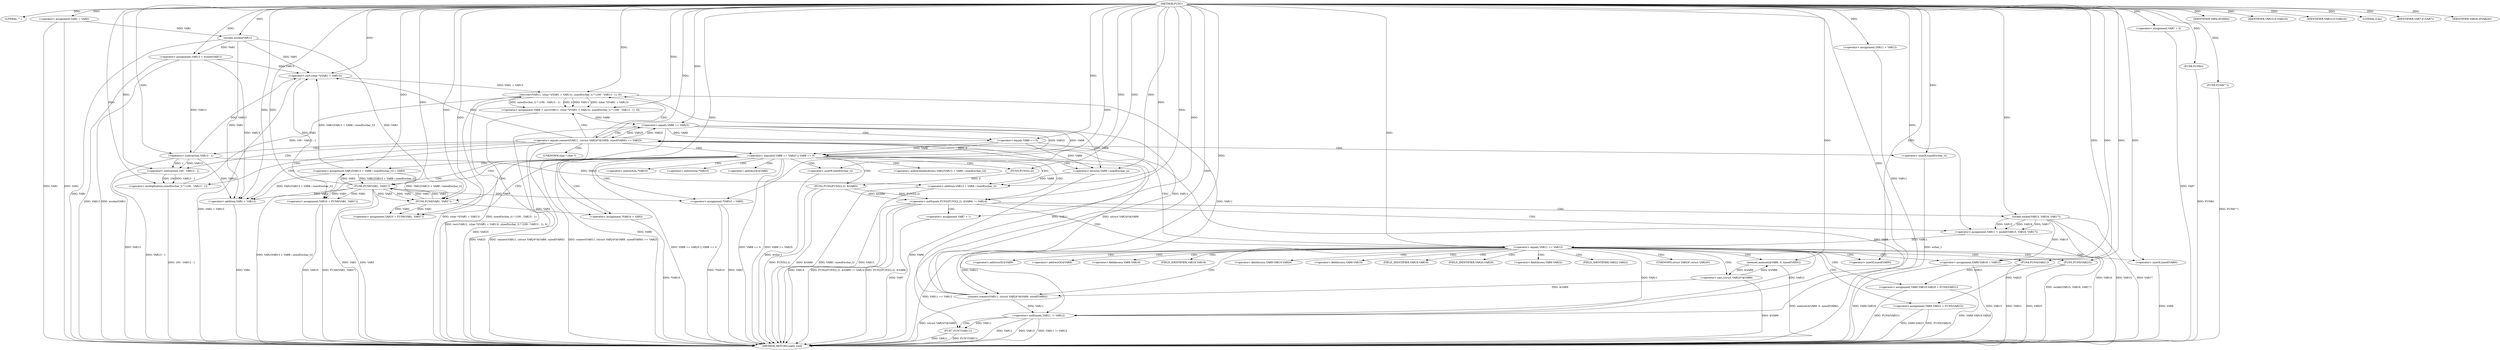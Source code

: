 digraph FUN1 {  
"1000100" [label = "(METHOD,FUN1)" ]
"1000275" [label = "(METHOD_RETURN,static void)" ]
"1000103" [label = "(LITERAL,\"\",)" ]
"1000104" [label = "(<operator>.assignment,VAR1 = VAR2)" ]
"1000108" [label = "(IDENTIFIER,VAR4,if(VAR4))" ]
"1000113" [label = "(<operator>.assignment,VAR7 = 0)" ]
"1000120" [label = "(<operator>.assignment,VAR11 = VAR12)" ]
"1000124" [label = "(<operator>.assignment,VAR13 = wcslen(VAR1))" ]
"1000126" [label = "(wcslen,wcslen(VAR1))" ]
"1000131" [label = "(<operator>.notEquals,FUN2(FUN3(2,2), &VAR6) != VAR14)" ]
"1000132" [label = "(FUN2,FUN2(FUN3(2,2), &VAR6))" ]
"1000133" [label = "(FUN3,FUN3(2,2))" ]
"1000141" [label = "(<operator>.assignment,VAR7 = 1)" ]
"1000144" [label = "(<operator>.assignment,VAR11 = socket(VAR15, VAR16, VAR17))" ]
"1000146" [label = "(socket,socket(VAR15, VAR16, VAR17))" ]
"1000151" [label = "(<operator>.equals,VAR11 == VAR12)" ]
"1000156" [label = "(memset,memset(&VAR9, 0, sizeof(VAR9)))" ]
"1000160" [label = "(<operator>.sizeOf,sizeof(VAR9))" ]
"1000162" [label = "(<operator>.assignment,VAR9.VAR18 = VAR15)" ]
"1000167" [label = "(<operator>.assignment,VAR9.VAR19.VAR20 = FUN4(VAR21))" ]
"1000173" [label = "(FUN4,FUN4(VAR21))" ]
"1000175" [label = "(<operator>.assignment,VAR9.VAR22 = FUN5(VAR23))" ]
"1000179" [label = "(FUN5,FUN5(VAR23))" ]
"1000182" [label = "(<operator>.equals,connect(VAR11, (struct VAR24*)&VAR9, sizeof(VAR9)) == VAR25)" ]
"1000183" [label = "(connect,connect(VAR11, (struct VAR24*)&VAR9, sizeof(VAR9)))" ]
"1000185" [label = "(<operator>.cast,(struct VAR24*)&VAR9)" ]
"1000189" [label = "(<operator>.sizeOf,sizeof(VAR9))" ]
"1000194" [label = "(<operator>.assignment,VAR8 = recv(VAR11, (char *)(VAR1 + VAR13), sizeof(wchar_t) * (100 - VAR13 - 1), 0))" ]
"1000196" [label = "(recv,recv(VAR11, (char *)(VAR1 + VAR13), sizeof(wchar_t) * (100 - VAR13 - 1), 0))" ]
"1000198" [label = "(<operator>.cast,(char *)(VAR1 + VAR13))" ]
"1000200" [label = "(<operator>.addition,VAR1 + VAR13)" ]
"1000203" [label = "(<operator>.multiplication,sizeof(wchar_t) * (100 - VAR13 - 1))" ]
"1000204" [label = "(<operator>.sizeOf,sizeof(wchar_t))" ]
"1000206" [label = "(<operator>.subtraction,100 - VAR13 - 1)" ]
"1000208" [label = "(<operator>.subtraction,VAR13 - 1)" ]
"1000213" [label = "(<operator>.logicalOr,VAR8 == VAR25 || VAR8 == 0)" ]
"1000214" [label = "(<operator>.equals,VAR8 == VAR25)" ]
"1000217" [label = "(<operator>.equals,VAR8 == 0)" ]
"1000222" [label = "(<operator>.assignment,VAR1[VAR13 + VAR8 / sizeof(wchar_t)] = VAR3)" ]
"1000225" [label = "(<operator>.addition,VAR13 + VAR8 / sizeof(wchar_t))" ]
"1000227" [label = "(<operator>.division,VAR8 / sizeof(wchar_t))" ]
"1000229" [label = "(<operator>.sizeOf,sizeof(wchar_t))" ]
"1000232" [label = "(<operator>.assignment,VAR10 = FUN6(VAR1, VAR3''))" ]
"1000234" [label = "(FUN6,FUN6(VAR1, VAR3''))" ]
"1000238" [label = "(IDENTIFIER,VAR10,if (VAR10))" ]
"1000240" [label = "(<operator>.assignment,*VAR10 = VAR3)" ]
"1000244" [label = "(<operator>.assignment,VAR10 = FUN6(VAR1, VAR3''))" ]
"1000246" [label = "(FUN6,FUN6(VAR1, VAR3''))" ]
"1000250" [label = "(IDENTIFIER,VAR10,if (VAR10))" ]
"1000252" [label = "(<operator>.assignment,*VAR10 = VAR3)" ]
"1000256" [label = "(LITERAL,0,do)" ]
"1000258" [label = "(<operator>.notEquals,VAR11 != VAR12)" ]
"1000262" [label = "(FUN7,FUN7(VAR11))" ]
"1000265" [label = "(IDENTIFIER,VAR7,if (VAR7))" ]
"1000267" [label = "(FUN8,FUN8())" ]
"1000269" [label = "(IDENTIFIER,VAR26,if(VAR26))" ]
"1000271" [label = "(FUN9,FUN9(\"\"))" ]
"1000136" [label = "(<operator>.addressOf,&VAR6)" ]
"1000157" [label = "(<operator>.addressOf,&VAR9)" ]
"1000163" [label = "(<operator>.fieldAccess,VAR9.VAR18)" ]
"1000165" [label = "(FIELD_IDENTIFIER,VAR18,VAR18)" ]
"1000168" [label = "(<operator>.fieldAccess,VAR9.VAR19.VAR20)" ]
"1000169" [label = "(<operator>.fieldAccess,VAR9.VAR19)" ]
"1000171" [label = "(FIELD_IDENTIFIER,VAR19,VAR19)" ]
"1000172" [label = "(FIELD_IDENTIFIER,VAR20,VAR20)" ]
"1000176" [label = "(<operator>.fieldAccess,VAR9.VAR22)" ]
"1000178" [label = "(FIELD_IDENTIFIER,VAR22,VAR22)" ]
"1000186" [label = "(UNKNOWN,struct VAR24*,struct VAR24*)" ]
"1000187" [label = "(<operator>.addressOf,&VAR9)" ]
"1000199" [label = "(UNKNOWN,char *,char *)" ]
"1000223" [label = "(<operator>.indirectIndexAccess,VAR1[VAR13 + VAR8 / sizeof(wchar_t)])" ]
"1000241" [label = "(<operator>.indirection,*VAR10)" ]
"1000253" [label = "(<operator>.indirection,*VAR10)" ]
  "1000183" -> "1000275"  [ label = "DDG: (struct VAR24*)&VAR9"] 
  "1000151" -> "1000275"  [ label = "DDG: VAR11 == VAR12"] 
  "1000162" -> "1000275"  [ label = "DDG: VAR15"] 
  "1000126" -> "1000275"  [ label = "DDG: VAR1"] 
  "1000132" -> "1000275"  [ label = "DDG: FUN3(2,2)"] 
  "1000262" -> "1000275"  [ label = "DDG: FUN7(VAR11)"] 
  "1000182" -> "1000275"  [ label = "DDG: connect(VAR11, (struct VAR24*)&VAR9, sizeof(VAR9)) == VAR25"] 
  "1000258" -> "1000275"  [ label = "DDG: VAR11"] 
  "1000246" -> "1000275"  [ label = "DDG: VAR3"] 
  "1000167" -> "1000275"  [ label = "DDG: VAR9.VAR19.VAR20"] 
  "1000258" -> "1000275"  [ label = "DDG: VAR12"] 
  "1000124" -> "1000275"  [ label = "DDG: wcslen(VAR1)"] 
  "1000185" -> "1000275"  [ label = "DDG: &VAR9"] 
  "1000141" -> "1000275"  [ label = "DDG: VAR7"] 
  "1000124" -> "1000275"  [ label = "DDG: VAR13"] 
  "1000200" -> "1000275"  [ label = "DDG: VAR1"] 
  "1000225" -> "1000275"  [ label = "DDG: VAR8 / sizeof(wchar_t)"] 
  "1000222" -> "1000275"  [ label = "DDG: VAR1[VAR13 + VAR8 / sizeof(wchar_t)]"] 
  "1000208" -> "1000275"  [ label = "DDG: VAR13"] 
  "1000252" -> "1000275"  [ label = "DDG: *VAR10"] 
  "1000189" -> "1000275"  [ label = "DDG: VAR9"] 
  "1000198" -> "1000275"  [ label = "DDG: VAR1 + VAR13"] 
  "1000214" -> "1000275"  [ label = "DDG: VAR25"] 
  "1000175" -> "1000275"  [ label = "DDG: FUN5(VAR23)"] 
  "1000252" -> "1000275"  [ label = "DDG: VAR3"] 
  "1000104" -> "1000275"  [ label = "DDG: VAR1"] 
  "1000225" -> "1000275"  [ label = "DDG: VAR13"] 
  "1000213" -> "1000275"  [ label = "DDG: VAR8 == 0"] 
  "1000113" -> "1000275"  [ label = "DDG: VAR7"] 
  "1000227" -> "1000275"  [ label = "DDG: VAR8"] 
  "1000213" -> "1000275"  [ label = "DDG: VAR8 == VAR25"] 
  "1000203" -> "1000275"  [ label = "DDG: 100 - VAR13 - 1"] 
  "1000131" -> "1000275"  [ label = "DDG: FUN2(FUN3(2,2), &VAR6)"] 
  "1000267" -> "1000275"  [ label = "DDG: FUN8()"] 
  "1000182" -> "1000275"  [ label = "DDG: VAR25"] 
  "1000262" -> "1000275"  [ label = "DDG: VAR11"] 
  "1000179" -> "1000275"  [ label = "DDG: VAR23"] 
  "1000217" -> "1000275"  [ label = "DDG: VAR8"] 
  "1000196" -> "1000275"  [ label = "DDG: sizeof(wchar_t) * (100 - VAR13 - 1)"] 
  "1000206" -> "1000275"  [ label = "DDG: VAR13 - 1"] 
  "1000146" -> "1000275"  [ label = "DDG: VAR17"] 
  "1000258" -> "1000275"  [ label = "DDG: VAR11 != VAR12"] 
  "1000146" -> "1000275"  [ label = "DDG: VAR16"] 
  "1000175" -> "1000275"  [ label = "DDG: VAR9.VAR22"] 
  "1000213" -> "1000275"  [ label = "DDG: VAR8 == VAR25 || VAR8 == 0"] 
  "1000167" -> "1000275"  [ label = "DDG: FUN4(VAR21)"] 
  "1000229" -> "1000275"  [ label = "DDG: wchar_t"] 
  "1000132" -> "1000275"  [ label = "DDG: &VAR6"] 
  "1000214" -> "1000275"  [ label = "DDG: VAR8"] 
  "1000156" -> "1000275"  [ label = "DDG: memset(&VAR9, 0, sizeof(VAR9))"] 
  "1000131" -> "1000275"  [ label = "DDG: VAR14"] 
  "1000204" -> "1000275"  [ label = "DDG: wchar_t"] 
  "1000244" -> "1000275"  [ label = "DDG: VAR10"] 
  "1000162" -> "1000275"  [ label = "DDG: VAR9.VAR18"] 
  "1000194" -> "1000275"  [ label = "DDG: recv(VAR11, (char *)(VAR1 + VAR13), sizeof(wchar_t) * (100 - VAR13 - 1), 0)"] 
  "1000244" -> "1000275"  [ label = "DDG: FUN6(VAR1, VAR3'')"] 
  "1000144" -> "1000275"  [ label = "DDG: socket(VAR15, VAR16, VAR17)"] 
  "1000240" -> "1000275"  [ label = "DDG: *VAR10"] 
  "1000146" -> "1000275"  [ label = "DDG: VAR15"] 
  "1000271" -> "1000275"  [ label = "DDG: FUN9(\"\")"] 
  "1000182" -> "1000275"  [ label = "DDG: connect(VAR11, (struct VAR24*)&VAR9, sizeof(VAR9))"] 
  "1000173" -> "1000275"  [ label = "DDG: VAR21"] 
  "1000104" -> "1000275"  [ label = "DDG: VAR2"] 
  "1000246" -> "1000275"  [ label = "DDG: VAR1"] 
  "1000131" -> "1000275"  [ label = "DDG: FUN2(FUN3(2,2), &VAR6) != VAR14"] 
  "1000196" -> "1000275"  [ label = "DDG: (char *)(VAR1 + VAR13)"] 
  "1000100" -> "1000103"  [ label = "DDG: "] 
  "1000100" -> "1000104"  [ label = "DDG: "] 
  "1000100" -> "1000108"  [ label = "DDG: "] 
  "1000100" -> "1000113"  [ label = "DDG: "] 
  "1000100" -> "1000120"  [ label = "DDG: "] 
  "1000126" -> "1000124"  [ label = "DDG: VAR1"] 
  "1000100" -> "1000124"  [ label = "DDG: "] 
  "1000104" -> "1000126"  [ label = "DDG: VAR1"] 
  "1000100" -> "1000126"  [ label = "DDG: "] 
  "1000132" -> "1000131"  [ label = "DDG: FUN3(2,2)"] 
  "1000132" -> "1000131"  [ label = "DDG: &VAR6"] 
  "1000133" -> "1000132"  [ label = "DDG: 2"] 
  "1000100" -> "1000133"  [ label = "DDG: "] 
  "1000100" -> "1000131"  [ label = "DDG: "] 
  "1000100" -> "1000141"  [ label = "DDG: "] 
  "1000146" -> "1000144"  [ label = "DDG: VAR15"] 
  "1000146" -> "1000144"  [ label = "DDG: VAR16"] 
  "1000146" -> "1000144"  [ label = "DDG: VAR17"] 
  "1000100" -> "1000144"  [ label = "DDG: "] 
  "1000100" -> "1000146"  [ label = "DDG: "] 
  "1000144" -> "1000151"  [ label = "DDG: VAR11"] 
  "1000100" -> "1000151"  [ label = "DDG: "] 
  "1000185" -> "1000156"  [ label = "DDG: &VAR9"] 
  "1000100" -> "1000156"  [ label = "DDG: "] 
  "1000100" -> "1000160"  [ label = "DDG: "] 
  "1000146" -> "1000162"  [ label = "DDG: VAR15"] 
  "1000100" -> "1000162"  [ label = "DDG: "] 
  "1000173" -> "1000167"  [ label = "DDG: VAR21"] 
  "1000100" -> "1000173"  [ label = "DDG: "] 
  "1000179" -> "1000175"  [ label = "DDG: VAR23"] 
  "1000100" -> "1000179"  [ label = "DDG: "] 
  "1000183" -> "1000182"  [ label = "DDG: VAR11"] 
  "1000183" -> "1000182"  [ label = "DDG: (struct VAR24*)&VAR9"] 
  "1000151" -> "1000183"  [ label = "DDG: VAR11"] 
  "1000100" -> "1000183"  [ label = "DDG: "] 
  "1000185" -> "1000183"  [ label = "DDG: &VAR9"] 
  "1000156" -> "1000185"  [ label = "DDG: &VAR9"] 
  "1000100" -> "1000189"  [ label = "DDG: "] 
  "1000214" -> "1000182"  [ label = "DDG: VAR25"] 
  "1000100" -> "1000182"  [ label = "DDG: "] 
  "1000196" -> "1000194"  [ label = "DDG: VAR11"] 
  "1000196" -> "1000194"  [ label = "DDG: (char *)(VAR1 + VAR13)"] 
  "1000196" -> "1000194"  [ label = "DDG: sizeof(wchar_t) * (100 - VAR13 - 1)"] 
  "1000196" -> "1000194"  [ label = "DDG: 0"] 
  "1000100" -> "1000194"  [ label = "DDG: "] 
  "1000183" -> "1000196"  [ label = "DDG: VAR11"] 
  "1000100" -> "1000196"  [ label = "DDG: "] 
  "1000198" -> "1000196"  [ label = "DDG: VAR1 + VAR13"] 
  "1000222" -> "1000198"  [ label = "DDG: VAR1[VAR13 + VAR8 / sizeof(wchar_t)]"] 
  "1000126" -> "1000198"  [ label = "DDG: VAR1"] 
  "1000246" -> "1000198"  [ label = "DDG: VAR1"] 
  "1000100" -> "1000198"  [ label = "DDG: "] 
  "1000124" -> "1000198"  [ label = "DDG: VAR13"] 
  "1000208" -> "1000198"  [ label = "DDG: VAR13"] 
  "1000222" -> "1000200"  [ label = "DDG: VAR1[VAR13 + VAR8 / sizeof(wchar_t)]"] 
  "1000126" -> "1000200"  [ label = "DDG: VAR1"] 
  "1000246" -> "1000200"  [ label = "DDG: VAR1"] 
  "1000100" -> "1000200"  [ label = "DDG: "] 
  "1000124" -> "1000200"  [ label = "DDG: VAR13"] 
  "1000208" -> "1000200"  [ label = "DDG: VAR13"] 
  "1000203" -> "1000196"  [ label = "DDG: 100 - VAR13 - 1"] 
  "1000100" -> "1000203"  [ label = "DDG: "] 
  "1000100" -> "1000204"  [ label = "DDG: "] 
  "1000206" -> "1000203"  [ label = "DDG: 100"] 
  "1000206" -> "1000203"  [ label = "DDG: VAR13 - 1"] 
  "1000100" -> "1000206"  [ label = "DDG: "] 
  "1000208" -> "1000206"  [ label = "DDG: VAR13"] 
  "1000208" -> "1000206"  [ label = "DDG: 1"] 
  "1000100" -> "1000208"  [ label = "DDG: "] 
  "1000124" -> "1000208"  [ label = "DDG: VAR13"] 
  "1000214" -> "1000213"  [ label = "DDG: VAR8"] 
  "1000214" -> "1000213"  [ label = "DDG: VAR25"] 
  "1000194" -> "1000214"  [ label = "DDG: VAR8"] 
  "1000100" -> "1000214"  [ label = "DDG: "] 
  "1000182" -> "1000214"  [ label = "DDG: VAR25"] 
  "1000217" -> "1000213"  [ label = "DDG: VAR8"] 
  "1000217" -> "1000213"  [ label = "DDG: 0"] 
  "1000214" -> "1000217"  [ label = "DDG: VAR8"] 
  "1000100" -> "1000217"  [ label = "DDG: "] 
  "1000246" -> "1000222"  [ label = "DDG: VAR3"] 
  "1000100" -> "1000222"  [ label = "DDG: "] 
  "1000208" -> "1000225"  [ label = "DDG: VAR13"] 
  "1000100" -> "1000225"  [ label = "DDG: "] 
  "1000227" -> "1000225"  [ label = "DDG: VAR8"] 
  "1000217" -> "1000227"  [ label = "DDG: VAR8"] 
  "1000214" -> "1000227"  [ label = "DDG: VAR8"] 
  "1000100" -> "1000227"  [ label = "DDG: "] 
  "1000100" -> "1000229"  [ label = "DDG: "] 
  "1000234" -> "1000232"  [ label = "DDG: VAR1"] 
  "1000234" -> "1000232"  [ label = "DDG: VAR3"] 
  "1000100" -> "1000232"  [ label = "DDG: "] 
  "1000222" -> "1000234"  [ label = "DDG: VAR1[VAR13 + VAR8 / sizeof(wchar_t)]"] 
  "1000100" -> "1000234"  [ label = "DDG: "] 
  "1000126" -> "1000234"  [ label = "DDG: VAR1"] 
  "1000246" -> "1000234"  [ label = "DDG: VAR1"] 
  "1000246" -> "1000234"  [ label = "DDG: VAR3"] 
  "1000100" -> "1000238"  [ label = "DDG: "] 
  "1000234" -> "1000240"  [ label = "DDG: VAR3"] 
  "1000100" -> "1000240"  [ label = "DDG: "] 
  "1000246" -> "1000244"  [ label = "DDG: VAR1"] 
  "1000246" -> "1000244"  [ label = "DDG: VAR3"] 
  "1000100" -> "1000244"  [ label = "DDG: "] 
  "1000222" -> "1000246"  [ label = "DDG: VAR1[VAR13 + VAR8 / sizeof(wchar_t)]"] 
  "1000234" -> "1000246"  [ label = "DDG: VAR1"] 
  "1000100" -> "1000246"  [ label = "DDG: "] 
  "1000234" -> "1000246"  [ label = "DDG: VAR3"] 
  "1000100" -> "1000250"  [ label = "DDG: "] 
  "1000246" -> "1000252"  [ label = "DDG: VAR3"] 
  "1000100" -> "1000252"  [ label = "DDG: "] 
  "1000100" -> "1000256"  [ label = "DDG: "] 
  "1000120" -> "1000258"  [ label = "DDG: VAR11"] 
  "1000196" -> "1000258"  [ label = "DDG: VAR11"] 
  "1000183" -> "1000258"  [ label = "DDG: VAR11"] 
  "1000151" -> "1000258"  [ label = "DDG: VAR11"] 
  "1000100" -> "1000258"  [ label = "DDG: "] 
  "1000151" -> "1000258"  [ label = "DDG: VAR12"] 
  "1000258" -> "1000262"  [ label = "DDG: VAR11"] 
  "1000100" -> "1000262"  [ label = "DDG: "] 
  "1000100" -> "1000265"  [ label = "DDG: "] 
  "1000100" -> "1000267"  [ label = "DDG: "] 
  "1000100" -> "1000269"  [ label = "DDG: "] 
  "1000100" -> "1000271"  [ label = "DDG: "] 
  "1000131" -> "1000141"  [ label = "CDG: "] 
  "1000131" -> "1000144"  [ label = "CDG: "] 
  "1000131" -> "1000151"  [ label = "CDG: "] 
  "1000131" -> "1000146"  [ label = "CDG: "] 
  "1000151" -> "1000156"  [ label = "CDG: "] 
  "1000151" -> "1000182"  [ label = "CDG: "] 
  "1000151" -> "1000183"  [ label = "CDG: "] 
  "1000151" -> "1000165"  [ label = "CDG: "] 
  "1000151" -> "1000157"  [ label = "CDG: "] 
  "1000151" -> "1000167"  [ label = "CDG: "] 
  "1000151" -> "1000175"  [ label = "CDG: "] 
  "1000151" -> "1000160"  [ label = "CDG: "] 
  "1000151" -> "1000179"  [ label = "CDG: "] 
  "1000151" -> "1000176"  [ label = "CDG: "] 
  "1000151" -> "1000187"  [ label = "CDG: "] 
  "1000151" -> "1000185"  [ label = "CDG: "] 
  "1000151" -> "1000186"  [ label = "CDG: "] 
  "1000151" -> "1000172"  [ label = "CDG: "] 
  "1000151" -> "1000189"  [ label = "CDG: "] 
  "1000151" -> "1000169"  [ label = "CDG: "] 
  "1000151" -> "1000163"  [ label = "CDG: "] 
  "1000151" -> "1000168"  [ label = "CDG: "] 
  "1000151" -> "1000178"  [ label = "CDG: "] 
  "1000151" -> "1000173"  [ label = "CDG: "] 
  "1000151" -> "1000171"  [ label = "CDG: "] 
  "1000151" -> "1000162"  [ label = "CDG: "] 
  "1000182" -> "1000200"  [ label = "CDG: "] 
  "1000182" -> "1000208"  [ label = "CDG: "] 
  "1000182" -> "1000199"  [ label = "CDG: "] 
  "1000182" -> "1000204"  [ label = "CDG: "] 
  "1000182" -> "1000206"  [ label = "CDG: "] 
  "1000182" -> "1000214"  [ label = "CDG: "] 
  "1000182" -> "1000194"  [ label = "CDG: "] 
  "1000182" -> "1000198"  [ label = "CDG: "] 
  "1000182" -> "1000213"  [ label = "CDG: "] 
  "1000182" -> "1000196"  [ label = "CDG: "] 
  "1000182" -> "1000203"  [ label = "CDG: "] 
  "1000213" -> "1000227"  [ label = "CDG: "] 
  "1000213" -> "1000244"  [ label = "CDG: "] 
  "1000213" -> "1000222"  [ label = "CDG: "] 
  "1000213" -> "1000232"  [ label = "CDG: "] 
  "1000213" -> "1000246"  [ label = "CDG: "] 
  "1000213" -> "1000229"  [ label = "CDG: "] 
  "1000213" -> "1000234"  [ label = "CDG: "] 
  "1000213" -> "1000225"  [ label = "CDG: "] 
  "1000213" -> "1000223"  [ label = "CDG: "] 
  "1000213" -> "1000240"  [ label = "CDG: "] 
  "1000213" -> "1000241"  [ label = "CDG: "] 
  "1000213" -> "1000253"  [ label = "CDG: "] 
  "1000213" -> "1000252"  [ label = "CDG: "] 
  "1000213" -> "1000133"  [ label = "CDG: "] 
  "1000213" -> "1000132"  [ label = "CDG: "] 
  "1000213" -> "1000136"  [ label = "CDG: "] 
  "1000213" -> "1000131"  [ label = "CDG: "] 
  "1000214" -> "1000217"  [ label = "CDG: "] 
  "1000258" -> "1000262"  [ label = "CDG: "] 
}
